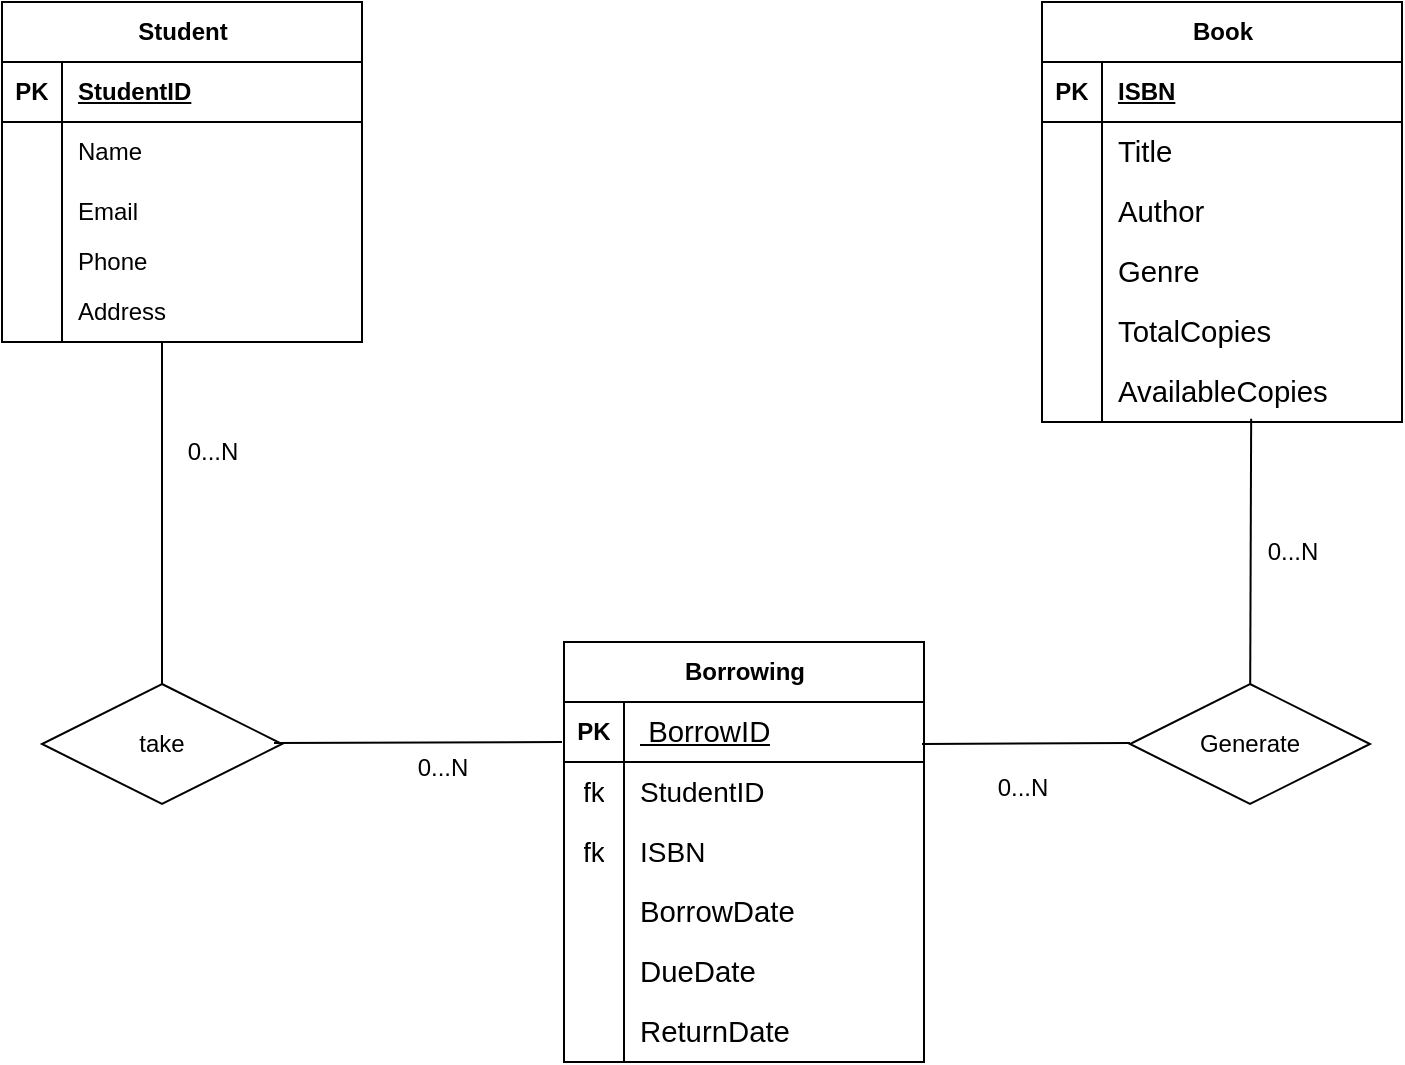 <mxfile version="24.2.1" type="device">
  <diagram id="R2lEEEUBdFMjLlhIrx00" name="Page-1">
    <mxGraphModel dx="344" dy="410" grid="1" gridSize="10" guides="1" tooltips="1" connect="1" arrows="1" fold="1" page="1" pageScale="1" pageWidth="850" pageHeight="1100" math="0" shadow="0" extFonts="Permanent Marker^https://fonts.googleapis.com/css?family=Permanent+Marker">
      <root>
        <mxCell id="0" />
        <mxCell id="1" parent="0" />
        <mxCell id="-5NzXm0mfQHz9E14suSu-1" value="Borrowing" style="shape=table;startSize=30;container=1;collapsible=1;childLayout=tableLayout;fixedRows=1;rowLines=0;fontStyle=1;align=center;resizeLast=1;html=1;" parent="1" vertex="1">
          <mxGeometry x="331" y="460" width="180" height="210" as="geometry" />
        </mxCell>
        <mxCell id="-5NzXm0mfQHz9E14suSu-2" value="" style="shape=tableRow;horizontal=0;startSize=0;swimlaneHead=0;swimlaneBody=0;fillColor=none;collapsible=0;dropTarget=0;points=[[0,0.5],[1,0.5]];portConstraint=eastwest;top=0;left=0;right=0;bottom=1;" parent="-5NzXm0mfQHz9E14suSu-1" vertex="1">
          <mxGeometry y="30" width="180" height="30" as="geometry" />
        </mxCell>
        <mxCell id="-5NzXm0mfQHz9E14suSu-3" value="PK" style="shape=partialRectangle;connectable=0;fillColor=none;top=0;left=0;bottom=0;right=0;fontStyle=1;overflow=hidden;whiteSpace=wrap;html=1;" parent="-5NzXm0mfQHz9E14suSu-2" vertex="1">
          <mxGeometry width="30" height="30" as="geometry">
            <mxRectangle width="30" height="30" as="alternateBounds" />
          </mxGeometry>
        </mxCell>
        <mxCell id="-5NzXm0mfQHz9E14suSu-4" value="&lt;span id=&quot;docs-internal-guid-1e0aeab0-7fff-d226-0c0c-b74cf96133f8&quot; style=&quot;font-weight:normal;&quot;&gt;&lt;span style=&quot;font-size: 11pt; font-family: Arial, sans-serif; background-color: transparent; font-variant-numeric: normal; font-variant-east-asian: normal; font-variant-alternates: normal; font-variant-position: normal; text-decoration-line: none; vertical-align: baseline; white-space-collapse: preserve;&quot;&gt;&amp;nbsp;BorrowID&lt;/span&gt;&lt;/span&gt;" style="shape=partialRectangle;connectable=0;fillColor=none;top=0;left=0;bottom=0;right=0;align=left;spacingLeft=6;fontStyle=5;overflow=hidden;whiteSpace=wrap;html=1;" parent="-5NzXm0mfQHz9E14suSu-2" vertex="1">
          <mxGeometry x="30" width="150" height="30" as="geometry">
            <mxRectangle width="150" height="30" as="alternateBounds" />
          </mxGeometry>
        </mxCell>
        <mxCell id="-5NzXm0mfQHz9E14suSu-5" value="" style="shape=tableRow;horizontal=0;startSize=0;swimlaneHead=0;swimlaneBody=0;fillColor=none;collapsible=0;dropTarget=0;points=[[0,0.5],[1,0.5]];portConstraint=eastwest;top=0;left=0;right=0;bottom=0;" parent="-5NzXm0mfQHz9E14suSu-1" vertex="1">
          <mxGeometry y="60" width="180" height="30" as="geometry" />
        </mxCell>
        <mxCell id="-5NzXm0mfQHz9E14suSu-6" value="&lt;font style=&quot;font-size: 14px;&quot;&gt;fk&lt;/font&gt;" style="shape=partialRectangle;connectable=0;fillColor=none;top=0;left=0;bottom=0;right=0;editable=1;overflow=hidden;whiteSpace=wrap;html=1;" parent="-5NzXm0mfQHz9E14suSu-5" vertex="1">
          <mxGeometry width="30" height="30" as="geometry">
            <mxRectangle width="30" height="30" as="alternateBounds" />
          </mxGeometry>
        </mxCell>
        <mxCell id="-5NzXm0mfQHz9E14suSu-7" value="&lt;font style=&quot;font-size: 14px;&quot;&gt;StudentID&lt;/font&gt;" style="shape=partialRectangle;connectable=0;fillColor=none;top=0;left=0;bottom=0;right=0;align=left;spacingLeft=6;overflow=hidden;whiteSpace=wrap;html=1;" parent="-5NzXm0mfQHz9E14suSu-5" vertex="1">
          <mxGeometry x="30" width="150" height="30" as="geometry">
            <mxRectangle width="150" height="30" as="alternateBounds" />
          </mxGeometry>
        </mxCell>
        <mxCell id="-5NzXm0mfQHz9E14suSu-8" value="" style="shape=tableRow;horizontal=0;startSize=0;swimlaneHead=0;swimlaneBody=0;fillColor=none;collapsible=0;dropTarget=0;points=[[0,0.5],[1,0.5]];portConstraint=eastwest;top=0;left=0;right=0;bottom=0;" parent="-5NzXm0mfQHz9E14suSu-1" vertex="1">
          <mxGeometry y="90" width="180" height="30" as="geometry" />
        </mxCell>
        <mxCell id="-5NzXm0mfQHz9E14suSu-9" value="&lt;font style=&quot;font-size: 14px;&quot;&gt;fk&lt;/font&gt;" style="shape=partialRectangle;connectable=0;fillColor=none;top=0;left=0;bottom=0;right=0;editable=1;overflow=hidden;whiteSpace=wrap;html=1;" parent="-5NzXm0mfQHz9E14suSu-8" vertex="1">
          <mxGeometry width="30" height="30" as="geometry">
            <mxRectangle width="30" height="30" as="alternateBounds" />
          </mxGeometry>
        </mxCell>
        <mxCell id="-5NzXm0mfQHz9E14suSu-10" value="&lt;font style=&quot;font-size: 14px;&quot;&gt;ISBN&lt;/font&gt;" style="shape=partialRectangle;connectable=0;fillColor=none;top=0;left=0;bottom=0;right=0;align=left;spacingLeft=6;overflow=hidden;whiteSpace=wrap;html=1;" parent="-5NzXm0mfQHz9E14suSu-8" vertex="1">
          <mxGeometry x="30" width="150" height="30" as="geometry">
            <mxRectangle width="150" height="30" as="alternateBounds" />
          </mxGeometry>
        </mxCell>
        <mxCell id="-5NzXm0mfQHz9E14suSu-11" value="" style="shape=tableRow;horizontal=0;startSize=0;swimlaneHead=0;swimlaneBody=0;fillColor=none;collapsible=0;dropTarget=0;points=[[0,0.5],[1,0.5]];portConstraint=eastwest;top=0;left=0;right=0;bottom=0;" parent="-5NzXm0mfQHz9E14suSu-1" vertex="1">
          <mxGeometry y="120" width="180" height="30" as="geometry" />
        </mxCell>
        <mxCell id="-5NzXm0mfQHz9E14suSu-12" value="" style="shape=partialRectangle;connectable=0;fillColor=none;top=0;left=0;bottom=0;right=0;editable=1;overflow=hidden;whiteSpace=wrap;html=1;" parent="-5NzXm0mfQHz9E14suSu-11" vertex="1">
          <mxGeometry width="30" height="30" as="geometry">
            <mxRectangle width="30" height="30" as="alternateBounds" />
          </mxGeometry>
        </mxCell>
        <mxCell id="-5NzXm0mfQHz9E14suSu-13" value="&lt;span id=&quot;docs-internal-guid-1b6946ee-7fff-5d0a-773b-f7a363a494aa&quot;&gt;&lt;span style=&quot;font-size: 11pt; font-family: Arial, sans-serif; background-color: transparent; font-variant-numeric: normal; font-variant-east-asian: normal; font-variant-alternates: normal; font-variant-position: normal; vertical-align: baseline; white-space-collapse: preserve;&quot;&gt;BorrowDate &lt;/span&gt;&lt;/span&gt;" style="shape=partialRectangle;connectable=0;fillColor=none;top=0;left=0;bottom=0;right=0;align=left;spacingLeft=6;overflow=hidden;whiteSpace=wrap;html=1;" parent="-5NzXm0mfQHz9E14suSu-11" vertex="1">
          <mxGeometry x="30" width="150" height="30" as="geometry">
            <mxRectangle width="150" height="30" as="alternateBounds" />
          </mxGeometry>
        </mxCell>
        <mxCell id="-5NzXm0mfQHz9E14suSu-92" value="" style="shape=tableRow;horizontal=0;startSize=0;swimlaneHead=0;swimlaneBody=0;fillColor=none;collapsible=0;dropTarget=0;points=[[0,0.5],[1,0.5]];portConstraint=eastwest;top=0;left=0;right=0;bottom=0;" parent="-5NzXm0mfQHz9E14suSu-1" vertex="1">
          <mxGeometry y="150" width="180" height="30" as="geometry" />
        </mxCell>
        <mxCell id="-5NzXm0mfQHz9E14suSu-93" value="" style="shape=partialRectangle;connectable=0;fillColor=none;top=0;left=0;bottom=0;right=0;editable=1;overflow=hidden;whiteSpace=wrap;html=1;" parent="-5NzXm0mfQHz9E14suSu-92" vertex="1">
          <mxGeometry width="30" height="30" as="geometry">
            <mxRectangle width="30" height="30" as="alternateBounds" />
          </mxGeometry>
        </mxCell>
        <mxCell id="-5NzXm0mfQHz9E14suSu-94" value="&lt;span id=&quot;docs-internal-guid-6b44e10c-7fff-eca7-a664-185ec27152ea&quot;&gt;&lt;span style=&quot;font-size: 11pt; font-family: Arial, sans-serif; background-color: transparent; font-variant-numeric: normal; font-variant-east-asian: normal; font-variant-alternates: normal; font-variant-position: normal; vertical-align: baseline; white-space-collapse: preserve;&quot;&gt;DueDate &lt;/span&gt;&lt;/span&gt;" style="shape=partialRectangle;connectable=0;fillColor=none;top=0;left=0;bottom=0;right=0;align=left;spacingLeft=6;overflow=hidden;whiteSpace=wrap;html=1;" parent="-5NzXm0mfQHz9E14suSu-92" vertex="1">
          <mxGeometry x="30" width="150" height="30" as="geometry">
            <mxRectangle width="150" height="30" as="alternateBounds" />
          </mxGeometry>
        </mxCell>
        <mxCell id="-5NzXm0mfQHz9E14suSu-95" value="" style="shape=tableRow;horizontal=0;startSize=0;swimlaneHead=0;swimlaneBody=0;fillColor=none;collapsible=0;dropTarget=0;points=[[0,0.5],[1,0.5]];portConstraint=eastwest;top=0;left=0;right=0;bottom=0;" parent="-5NzXm0mfQHz9E14suSu-1" vertex="1">
          <mxGeometry y="180" width="180" height="30" as="geometry" />
        </mxCell>
        <mxCell id="-5NzXm0mfQHz9E14suSu-96" value="" style="shape=partialRectangle;connectable=0;fillColor=none;top=0;left=0;bottom=0;right=0;editable=1;overflow=hidden;whiteSpace=wrap;html=1;" parent="-5NzXm0mfQHz9E14suSu-95" vertex="1">
          <mxGeometry width="30" height="30" as="geometry">
            <mxRectangle width="30" height="30" as="alternateBounds" />
          </mxGeometry>
        </mxCell>
        <mxCell id="-5NzXm0mfQHz9E14suSu-97" value="&lt;span id=&quot;docs-internal-guid-c4dafa35-7fff-0c85-850a-0eb9c7d28429&quot;&gt;&lt;span style=&quot;font-size: 11pt; font-family: Arial, sans-serif; background-color: transparent; font-variant-numeric: normal; font-variant-east-asian: normal; font-variant-alternates: normal; font-variant-position: normal; vertical-align: baseline; white-space-collapse: preserve;&quot;&gt;ReturnDate &lt;/span&gt;&lt;/span&gt;" style="shape=partialRectangle;connectable=0;fillColor=none;top=0;left=0;bottom=0;right=0;align=left;spacingLeft=6;overflow=hidden;whiteSpace=wrap;html=1;" parent="-5NzXm0mfQHz9E14suSu-95" vertex="1">
          <mxGeometry x="30" width="150" height="30" as="geometry">
            <mxRectangle width="150" height="30" as="alternateBounds" />
          </mxGeometry>
        </mxCell>
        <mxCell id="-5NzXm0mfQHz9E14suSu-14" value="Book" style="shape=table;startSize=30;container=1;collapsible=1;childLayout=tableLayout;fixedRows=1;rowLines=0;fontStyle=1;align=center;resizeLast=1;html=1;" parent="1" vertex="1">
          <mxGeometry x="570" y="140" width="180" height="210" as="geometry" />
        </mxCell>
        <mxCell id="-5NzXm0mfQHz9E14suSu-15" value="" style="shape=tableRow;horizontal=0;startSize=0;swimlaneHead=0;swimlaneBody=0;fillColor=none;collapsible=0;dropTarget=0;points=[[0,0.5],[1,0.5]];portConstraint=eastwest;top=0;left=0;right=0;bottom=1;" parent="-5NzXm0mfQHz9E14suSu-14" vertex="1">
          <mxGeometry y="30" width="180" height="30" as="geometry" />
        </mxCell>
        <mxCell id="-5NzXm0mfQHz9E14suSu-16" value="PK" style="shape=partialRectangle;connectable=0;fillColor=none;top=0;left=0;bottom=0;right=0;fontStyle=1;overflow=hidden;whiteSpace=wrap;html=1;" parent="-5NzXm0mfQHz9E14suSu-15" vertex="1">
          <mxGeometry width="30" height="30" as="geometry">
            <mxRectangle width="30" height="30" as="alternateBounds" />
          </mxGeometry>
        </mxCell>
        <mxCell id="-5NzXm0mfQHz9E14suSu-17" value="ISBN" style="shape=partialRectangle;connectable=0;fillColor=none;top=0;left=0;bottom=0;right=0;align=left;spacingLeft=6;fontStyle=5;overflow=hidden;whiteSpace=wrap;html=1;" parent="-5NzXm0mfQHz9E14suSu-15" vertex="1">
          <mxGeometry x="30" width="150" height="30" as="geometry">
            <mxRectangle width="150" height="30" as="alternateBounds" />
          </mxGeometry>
        </mxCell>
        <mxCell id="-5NzXm0mfQHz9E14suSu-18" value="" style="shape=tableRow;horizontal=0;startSize=0;swimlaneHead=0;swimlaneBody=0;fillColor=none;collapsible=0;dropTarget=0;points=[[0,0.5],[1,0.5]];portConstraint=eastwest;top=0;left=0;right=0;bottom=0;" parent="-5NzXm0mfQHz9E14suSu-14" vertex="1">
          <mxGeometry y="60" width="180" height="30" as="geometry" />
        </mxCell>
        <mxCell id="-5NzXm0mfQHz9E14suSu-19" value="" style="shape=partialRectangle;connectable=0;fillColor=none;top=0;left=0;bottom=0;right=0;editable=1;overflow=hidden;whiteSpace=wrap;html=1;" parent="-5NzXm0mfQHz9E14suSu-18" vertex="1">
          <mxGeometry width="30" height="30" as="geometry">
            <mxRectangle width="30" height="30" as="alternateBounds" />
          </mxGeometry>
        </mxCell>
        <mxCell id="-5NzXm0mfQHz9E14suSu-20" value="&lt;span id=&quot;docs-internal-guid-29d04b16-7fff-0a3b-9515-3bae4b218145&quot;&gt;&lt;span style=&quot;font-size: 11pt; font-family: Arial, sans-serif; background-color: transparent; font-variant-numeric: normal; font-variant-east-asian: normal; font-variant-alternates: normal; font-variant-position: normal; vertical-align: baseline; white-space-collapse: preserve;&quot;&gt;Title &lt;/span&gt;&lt;/span&gt;" style="shape=partialRectangle;connectable=0;fillColor=none;top=0;left=0;bottom=0;right=0;align=left;spacingLeft=6;overflow=hidden;whiteSpace=wrap;html=1;" parent="-5NzXm0mfQHz9E14suSu-18" vertex="1">
          <mxGeometry x="30" width="150" height="30" as="geometry">
            <mxRectangle width="150" height="30" as="alternateBounds" />
          </mxGeometry>
        </mxCell>
        <mxCell id="-5NzXm0mfQHz9E14suSu-21" value="" style="shape=tableRow;horizontal=0;startSize=0;swimlaneHead=0;swimlaneBody=0;fillColor=none;collapsible=0;dropTarget=0;points=[[0,0.5],[1,0.5]];portConstraint=eastwest;top=0;left=0;right=0;bottom=0;" parent="-5NzXm0mfQHz9E14suSu-14" vertex="1">
          <mxGeometry y="90" width="180" height="30" as="geometry" />
        </mxCell>
        <mxCell id="-5NzXm0mfQHz9E14suSu-22" value="" style="shape=partialRectangle;connectable=0;fillColor=none;top=0;left=0;bottom=0;right=0;editable=1;overflow=hidden;whiteSpace=wrap;html=1;" parent="-5NzXm0mfQHz9E14suSu-21" vertex="1">
          <mxGeometry width="30" height="30" as="geometry">
            <mxRectangle width="30" height="30" as="alternateBounds" />
          </mxGeometry>
        </mxCell>
        <mxCell id="-5NzXm0mfQHz9E14suSu-23" value="&lt;font face=&quot;Arial, sans-serif&quot;&gt;&lt;span style=&quot;font-size: 14.667px; white-space-collapse: preserve;&quot;&gt;Author&lt;/span&gt;&lt;/font&gt;" style="shape=partialRectangle;connectable=0;fillColor=none;top=0;left=0;bottom=0;right=0;align=left;spacingLeft=6;overflow=hidden;whiteSpace=wrap;html=1;" parent="-5NzXm0mfQHz9E14suSu-21" vertex="1">
          <mxGeometry x="30" width="150" height="30" as="geometry">
            <mxRectangle width="150" height="30" as="alternateBounds" />
          </mxGeometry>
        </mxCell>
        <mxCell id="-5NzXm0mfQHz9E14suSu-24" value="" style="shape=tableRow;horizontal=0;startSize=0;swimlaneHead=0;swimlaneBody=0;fillColor=none;collapsible=0;dropTarget=0;points=[[0,0.5],[1,0.5]];portConstraint=eastwest;top=0;left=0;right=0;bottom=0;" parent="-5NzXm0mfQHz9E14suSu-14" vertex="1">
          <mxGeometry y="120" width="180" height="30" as="geometry" />
        </mxCell>
        <mxCell id="-5NzXm0mfQHz9E14suSu-25" value="" style="shape=partialRectangle;connectable=0;fillColor=none;top=0;left=0;bottom=0;right=0;editable=1;overflow=hidden;whiteSpace=wrap;html=1;" parent="-5NzXm0mfQHz9E14suSu-24" vertex="1">
          <mxGeometry width="30" height="30" as="geometry">
            <mxRectangle width="30" height="30" as="alternateBounds" />
          </mxGeometry>
        </mxCell>
        <mxCell id="-5NzXm0mfQHz9E14suSu-26" value="&lt;font face=&quot;Arial, sans-serif&quot;&gt;&lt;span style=&quot;font-size: 14.667px; white-space-collapse: preserve;&quot;&gt;Genre&lt;/span&gt;&lt;/font&gt;" style="shape=partialRectangle;connectable=0;fillColor=none;top=0;left=0;bottom=0;right=0;align=left;spacingLeft=6;overflow=hidden;whiteSpace=wrap;html=1;" parent="-5NzXm0mfQHz9E14suSu-24" vertex="1">
          <mxGeometry x="30" width="150" height="30" as="geometry">
            <mxRectangle width="150" height="30" as="alternateBounds" />
          </mxGeometry>
        </mxCell>
        <mxCell id="-5NzXm0mfQHz9E14suSu-73" value="" style="shape=tableRow;horizontal=0;startSize=0;swimlaneHead=0;swimlaneBody=0;fillColor=none;collapsible=0;dropTarget=0;points=[[0,0.5],[1,0.5]];portConstraint=eastwest;top=0;left=0;right=0;bottom=0;" parent="-5NzXm0mfQHz9E14suSu-14" vertex="1">
          <mxGeometry y="150" width="180" height="30" as="geometry" />
        </mxCell>
        <mxCell id="-5NzXm0mfQHz9E14suSu-74" value="" style="shape=partialRectangle;connectable=0;fillColor=none;top=0;left=0;bottom=0;right=0;editable=1;overflow=hidden;whiteSpace=wrap;html=1;" parent="-5NzXm0mfQHz9E14suSu-73" vertex="1">
          <mxGeometry width="30" height="30" as="geometry">
            <mxRectangle width="30" height="30" as="alternateBounds" />
          </mxGeometry>
        </mxCell>
        <mxCell id="-5NzXm0mfQHz9E14suSu-75" value="&lt;span id=&quot;docs-internal-guid-066eb941-7fff-97f7-dab5-f21e8a786f67&quot;&gt;&lt;span style=&quot;font-size: 11pt; font-family: Arial, sans-serif; background-color: transparent; font-variant-numeric: normal; font-variant-east-asian: normal; font-variant-alternates: normal; font-variant-position: normal; vertical-align: baseline; white-space-collapse: preserve;&quot;&gt;TotalCopies &lt;/span&gt;&lt;/span&gt;" style="shape=partialRectangle;connectable=0;fillColor=none;top=0;left=0;bottom=0;right=0;align=left;spacingLeft=6;overflow=hidden;whiteSpace=wrap;html=1;" parent="-5NzXm0mfQHz9E14suSu-73" vertex="1">
          <mxGeometry x="30" width="150" height="30" as="geometry">
            <mxRectangle width="150" height="30" as="alternateBounds" />
          </mxGeometry>
        </mxCell>
        <mxCell id="-5NzXm0mfQHz9E14suSu-76" value="" style="shape=tableRow;horizontal=0;startSize=0;swimlaneHead=0;swimlaneBody=0;fillColor=none;collapsible=0;dropTarget=0;points=[[0,0.5],[1,0.5]];portConstraint=eastwest;top=0;left=0;right=0;bottom=0;" parent="-5NzXm0mfQHz9E14suSu-14" vertex="1">
          <mxGeometry y="180" width="180" height="30" as="geometry" />
        </mxCell>
        <mxCell id="-5NzXm0mfQHz9E14suSu-77" value="" style="shape=partialRectangle;connectable=0;fillColor=none;top=0;left=0;bottom=0;right=0;editable=1;overflow=hidden;whiteSpace=wrap;html=1;" parent="-5NzXm0mfQHz9E14suSu-76" vertex="1">
          <mxGeometry width="30" height="30" as="geometry">
            <mxRectangle width="30" height="30" as="alternateBounds" />
          </mxGeometry>
        </mxCell>
        <mxCell id="-5NzXm0mfQHz9E14suSu-78" value="&lt;font face=&quot;Arial, sans-serif&quot;&gt;&lt;span style=&quot;font-size: 14.667px; white-space-collapse: preserve;&quot;&gt;AvailableCopies&lt;/span&gt;&lt;/font&gt;" style="shape=partialRectangle;connectable=0;fillColor=none;top=0;left=0;bottom=0;right=0;align=left;spacingLeft=6;overflow=hidden;whiteSpace=wrap;html=1;" parent="-5NzXm0mfQHz9E14suSu-76" vertex="1">
          <mxGeometry x="30" width="150" height="30" as="geometry">
            <mxRectangle width="150" height="30" as="alternateBounds" />
          </mxGeometry>
        </mxCell>
        <mxCell id="-5NzXm0mfQHz9E14suSu-27" value="Student" style="shape=table;startSize=30;container=1;collapsible=1;childLayout=tableLayout;fixedRows=1;rowLines=0;fontStyle=1;align=center;resizeLast=1;html=1;" parent="1" vertex="1">
          <mxGeometry x="50" y="140" width="180" height="170" as="geometry" />
        </mxCell>
        <mxCell id="-5NzXm0mfQHz9E14suSu-28" value="" style="shape=tableRow;horizontal=0;startSize=0;swimlaneHead=0;swimlaneBody=0;fillColor=none;collapsible=0;dropTarget=0;points=[[0,0.5],[1,0.5]];portConstraint=eastwest;top=0;left=0;right=0;bottom=1;" parent="-5NzXm0mfQHz9E14suSu-27" vertex="1">
          <mxGeometry y="30" width="180" height="30" as="geometry" />
        </mxCell>
        <mxCell id="-5NzXm0mfQHz9E14suSu-29" value="PK" style="shape=partialRectangle;connectable=0;fillColor=none;top=0;left=0;bottom=0;right=0;fontStyle=1;overflow=hidden;whiteSpace=wrap;html=1;" parent="-5NzXm0mfQHz9E14suSu-28" vertex="1">
          <mxGeometry width="30" height="30" as="geometry">
            <mxRectangle width="30" height="30" as="alternateBounds" />
          </mxGeometry>
        </mxCell>
        <mxCell id="-5NzXm0mfQHz9E14suSu-30" value="StudentID" style="shape=partialRectangle;connectable=0;fillColor=none;top=0;left=0;bottom=0;right=0;align=left;spacingLeft=6;fontStyle=5;overflow=hidden;whiteSpace=wrap;html=1;" parent="-5NzXm0mfQHz9E14suSu-28" vertex="1">
          <mxGeometry x="30" width="150" height="30" as="geometry">
            <mxRectangle width="150" height="30" as="alternateBounds" />
          </mxGeometry>
        </mxCell>
        <mxCell id="-5NzXm0mfQHz9E14suSu-34" value="" style="shape=tableRow;horizontal=0;startSize=0;swimlaneHead=0;swimlaneBody=0;fillColor=none;collapsible=0;dropTarget=0;points=[[0,0.5],[1,0.5]];portConstraint=eastwest;top=0;left=0;right=0;bottom=0;" parent="-5NzXm0mfQHz9E14suSu-27" vertex="1">
          <mxGeometry y="60" width="180" height="30" as="geometry" />
        </mxCell>
        <mxCell id="-5NzXm0mfQHz9E14suSu-35" value="" style="shape=partialRectangle;connectable=0;fillColor=none;top=0;left=0;bottom=0;right=0;editable=1;overflow=hidden;whiteSpace=wrap;html=1;" parent="-5NzXm0mfQHz9E14suSu-34" vertex="1">
          <mxGeometry width="30" height="30" as="geometry">
            <mxRectangle width="30" height="30" as="alternateBounds" />
          </mxGeometry>
        </mxCell>
        <mxCell id="-5NzXm0mfQHz9E14suSu-36" value="Name" style="shape=partialRectangle;connectable=0;fillColor=none;top=0;left=0;bottom=0;right=0;align=left;spacingLeft=6;overflow=hidden;whiteSpace=wrap;html=1;" parent="-5NzXm0mfQHz9E14suSu-34" vertex="1">
          <mxGeometry x="30" width="150" height="30" as="geometry">
            <mxRectangle width="150" height="30" as="alternateBounds" />
          </mxGeometry>
        </mxCell>
        <mxCell id="-5NzXm0mfQHz9E14suSu-37" value="" style="shape=tableRow;horizontal=0;startSize=0;swimlaneHead=0;swimlaneBody=0;fillColor=none;collapsible=0;dropTarget=0;points=[[0,0.5],[1,0.5]];portConstraint=eastwest;top=0;left=0;right=0;bottom=0;" parent="-5NzXm0mfQHz9E14suSu-27" vertex="1">
          <mxGeometry y="90" width="180" height="30" as="geometry" />
        </mxCell>
        <mxCell id="-5NzXm0mfQHz9E14suSu-38" value="" style="shape=partialRectangle;connectable=0;fillColor=none;top=0;left=0;bottom=0;right=0;editable=1;overflow=hidden;whiteSpace=wrap;html=1;" parent="-5NzXm0mfQHz9E14suSu-37" vertex="1">
          <mxGeometry width="30" height="30" as="geometry">
            <mxRectangle width="30" height="30" as="alternateBounds" />
          </mxGeometry>
        </mxCell>
        <mxCell id="-5NzXm0mfQHz9E14suSu-39" value="Email" style="shape=partialRectangle;connectable=0;fillColor=none;top=0;left=0;bottom=0;right=0;align=left;spacingLeft=6;overflow=hidden;whiteSpace=wrap;html=1;" parent="-5NzXm0mfQHz9E14suSu-37" vertex="1">
          <mxGeometry x="30" width="150" height="30" as="geometry">
            <mxRectangle width="150" height="30" as="alternateBounds" />
          </mxGeometry>
        </mxCell>
        <mxCell id="-5NzXm0mfQHz9E14suSu-67" value="" style="shape=tableRow;horizontal=0;startSize=0;swimlaneHead=0;swimlaneBody=0;fillColor=none;collapsible=0;dropTarget=0;points=[[0,0.5],[1,0.5]];portConstraint=eastwest;top=0;left=0;right=0;bottom=0;" parent="-5NzXm0mfQHz9E14suSu-27" vertex="1">
          <mxGeometry y="120" width="180" height="20" as="geometry" />
        </mxCell>
        <mxCell id="-5NzXm0mfQHz9E14suSu-68" value="" style="shape=partialRectangle;connectable=0;fillColor=none;top=0;left=0;bottom=0;right=0;editable=1;overflow=hidden;whiteSpace=wrap;html=1;" parent="-5NzXm0mfQHz9E14suSu-67" vertex="1">
          <mxGeometry width="30" height="20" as="geometry">
            <mxRectangle width="30" height="20" as="alternateBounds" />
          </mxGeometry>
        </mxCell>
        <mxCell id="-5NzXm0mfQHz9E14suSu-69" value="Phone" style="shape=partialRectangle;connectable=0;fillColor=none;top=0;left=0;bottom=0;right=0;align=left;spacingLeft=6;overflow=hidden;whiteSpace=wrap;html=1;" parent="-5NzXm0mfQHz9E14suSu-67" vertex="1">
          <mxGeometry x="30" width="150" height="20" as="geometry">
            <mxRectangle width="150" height="20" as="alternateBounds" />
          </mxGeometry>
        </mxCell>
        <mxCell id="-5NzXm0mfQHz9E14suSu-70" value="" style="shape=tableRow;horizontal=0;startSize=0;swimlaneHead=0;swimlaneBody=0;fillColor=none;collapsible=0;dropTarget=0;points=[[0,0.5],[1,0.5]];portConstraint=eastwest;top=0;left=0;right=0;bottom=0;" parent="-5NzXm0mfQHz9E14suSu-27" vertex="1">
          <mxGeometry y="140" width="180" height="30" as="geometry" />
        </mxCell>
        <mxCell id="-5NzXm0mfQHz9E14suSu-71" value="" style="shape=partialRectangle;connectable=0;fillColor=none;top=0;left=0;bottom=0;right=0;editable=1;overflow=hidden;whiteSpace=wrap;html=1;" parent="-5NzXm0mfQHz9E14suSu-70" vertex="1">
          <mxGeometry width="30" height="30" as="geometry">
            <mxRectangle width="30" height="30" as="alternateBounds" />
          </mxGeometry>
        </mxCell>
        <mxCell id="-5NzXm0mfQHz9E14suSu-72" value="Address" style="shape=partialRectangle;connectable=0;fillColor=none;top=0;left=0;bottom=0;right=0;align=left;spacingLeft=6;overflow=hidden;whiteSpace=wrap;html=1;" parent="-5NzXm0mfQHz9E14suSu-70" vertex="1">
          <mxGeometry x="30" width="150" height="30" as="geometry">
            <mxRectangle width="150" height="30" as="alternateBounds" />
          </mxGeometry>
        </mxCell>
        <mxCell id="-5NzXm0mfQHz9E14suSu-99" value="take" style="shape=rhombus;perimeter=rhombusPerimeter;whiteSpace=wrap;html=1;align=center;" parent="1" vertex="1">
          <mxGeometry x="70" y="481" width="120" height="60" as="geometry" />
        </mxCell>
        <mxCell id="-5NzXm0mfQHz9E14suSu-101" value="" style="endArrow=none;html=1;rounded=0;exitX=0.389;exitY=1.144;exitDx=0;exitDy=0;exitPerimeter=0;entryX=0.5;entryY=0;entryDx=0;entryDy=0;" parent="1" edge="1" target="-5NzXm0mfQHz9E14suSu-99">
          <mxGeometry relative="1" as="geometry">
            <mxPoint x="130.0" y="310.0" as="sourcePoint" />
            <mxPoint x="134.98" y="475.68" as="targetPoint" />
          </mxGeometry>
        </mxCell>
        <mxCell id="-5NzXm0mfQHz9E14suSu-102" value="" style="endArrow=none;html=1;rounded=0;" parent="1" edge="1">
          <mxGeometry relative="1" as="geometry">
            <mxPoint x="186" y="510.5" as="sourcePoint" />
            <mxPoint x="330" y="510" as="targetPoint" />
          </mxGeometry>
        </mxCell>
        <mxCell id="-5NzXm0mfQHz9E14suSu-103" value="0...N" style="text;html=1;align=center;verticalAlign=middle;resizable=0;points=[];autosize=1;strokeColor=none;fillColor=none;" parent="1" vertex="1">
          <mxGeometry x="130" y="350" width="50" height="30" as="geometry" />
        </mxCell>
        <mxCell id="-5NzXm0mfQHz9E14suSu-108" value="0...N" style="text;html=1;align=center;verticalAlign=middle;resizable=0;points=[];autosize=1;strokeColor=none;fillColor=none;" parent="1" vertex="1">
          <mxGeometry x="245" y="508" width="50" height="30" as="geometry" />
        </mxCell>
        <mxCell id="-5NzXm0mfQHz9E14suSu-109" value="Generate" style="shape=rhombus;perimeter=rhombusPerimeter;whiteSpace=wrap;html=1;align=center;" parent="1" vertex="1">
          <mxGeometry x="614" y="481" width="120" height="60" as="geometry" />
        </mxCell>
        <mxCell id="-5NzXm0mfQHz9E14suSu-110" value="" style="endArrow=none;html=1;rounded=0;exitX=0.581;exitY=0.944;exitDx=0;exitDy=0;exitPerimeter=0;" parent="1" source="-5NzXm0mfQHz9E14suSu-76" edge="1" target="-5NzXm0mfQHz9E14suSu-109">
          <mxGeometry relative="1" as="geometry">
            <mxPoint x="350" y="420" as="sourcePoint" />
            <mxPoint x="673" y="480" as="targetPoint" />
          </mxGeometry>
        </mxCell>
        <mxCell id="-5NzXm0mfQHz9E14suSu-111" value="" style="endArrow=none;html=1;rounded=0;" parent="1" edge="1">
          <mxGeometry relative="1" as="geometry">
            <mxPoint x="510" y="511" as="sourcePoint" />
            <mxPoint x="614" y="510.5" as="targetPoint" />
          </mxGeometry>
        </mxCell>
        <mxCell id="-5NzXm0mfQHz9E14suSu-112" value="0...N" style="text;html=1;align=center;verticalAlign=middle;resizable=0;points=[];autosize=1;strokeColor=none;fillColor=none;" parent="1" vertex="1">
          <mxGeometry x="670" y="400" width="50" height="30" as="geometry" />
        </mxCell>
        <mxCell id="-5NzXm0mfQHz9E14suSu-113" value="0...N" style="text;html=1;align=center;verticalAlign=middle;resizable=0;points=[];autosize=1;strokeColor=none;fillColor=none;" parent="1" vertex="1">
          <mxGeometry x="535" y="518" width="50" height="30" as="geometry" />
        </mxCell>
      </root>
    </mxGraphModel>
  </diagram>
</mxfile>
